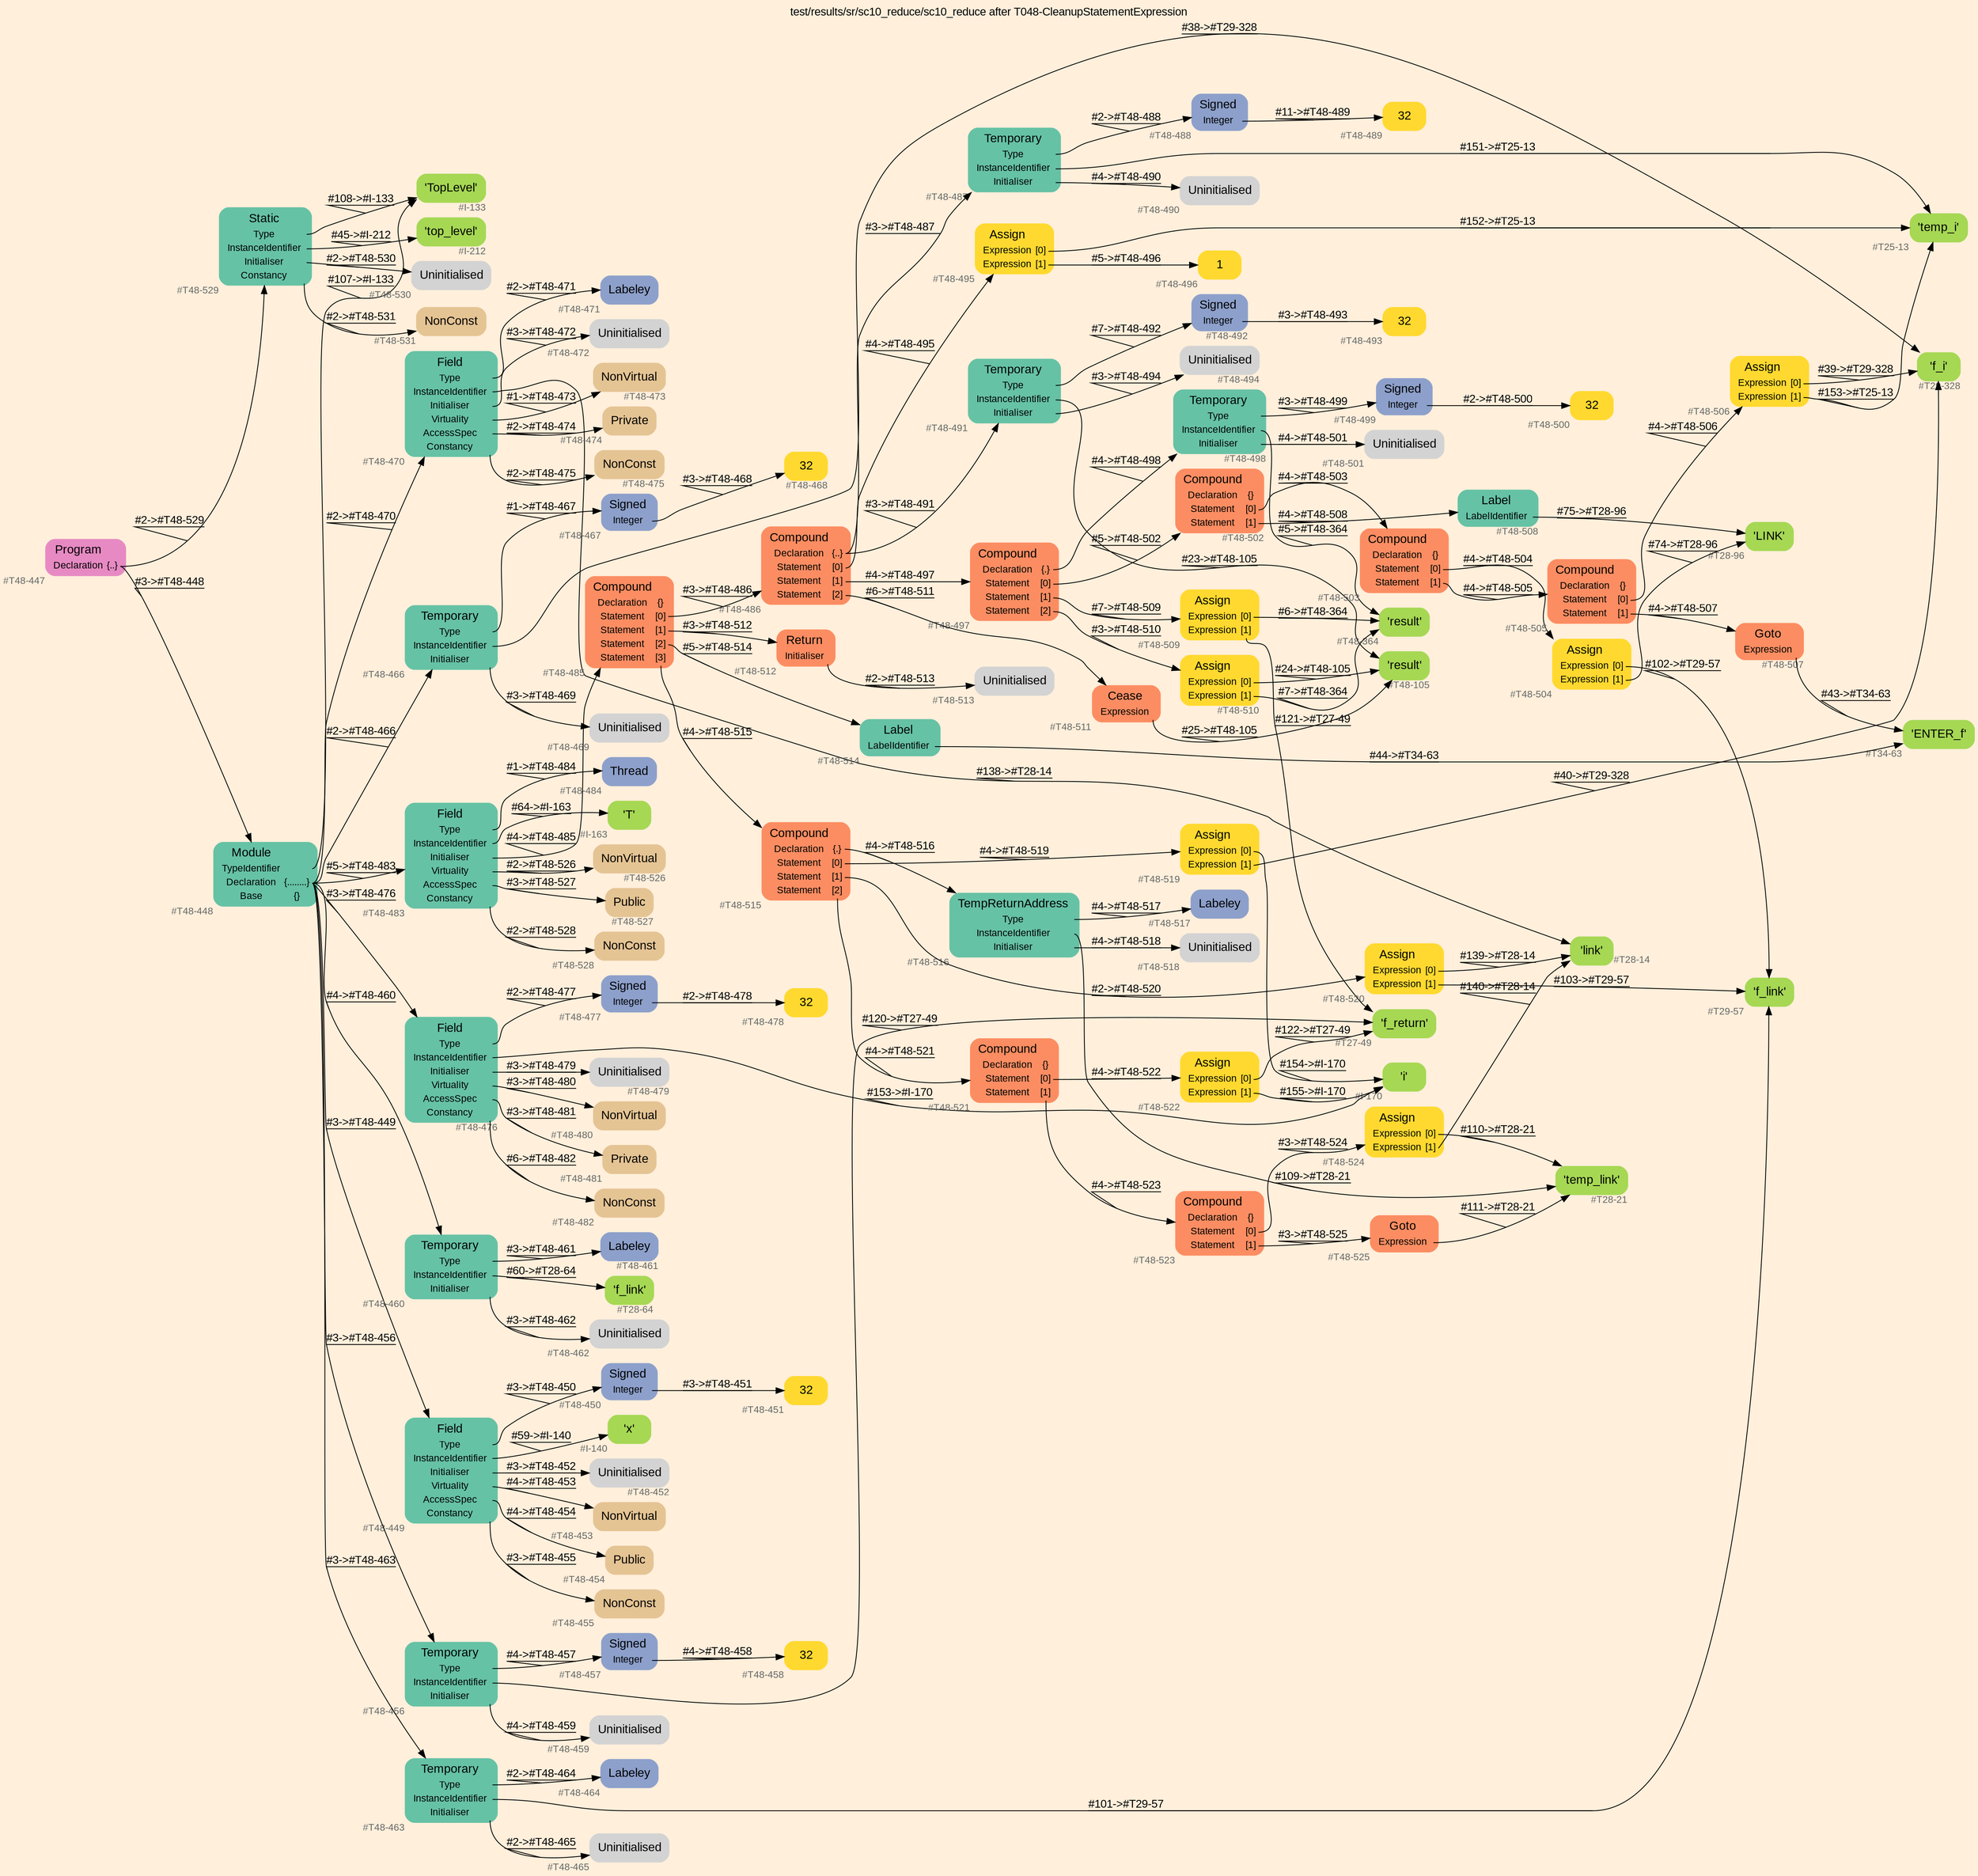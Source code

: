 digraph "test/results/sr/sc10_reduce/sc10_reduce after T048-CleanupStatementExpression" {
label = "test/results/sr/sc10_reduce/sc10_reduce after T048-CleanupStatementExpression"
labelloc = t
graph [
    rankdir = "LR"
    ranksep = 0.3
    bgcolor = antiquewhite1
    color = black
    fontcolor = black
    fontname = "Arial"
];
node [
    fontname = "Arial"
];
edge [
    fontname = "Arial"
];

// -------------------- node figure --------------------
// -------- block #T48-447 ----------
"#T48-447" [
    fillcolor = "/set28/4"
    xlabel = "#T48-447"
    fontsize = "12"
    fontcolor = grey40
    shape = "plaintext"
    label = <<TABLE BORDER="0" CELLBORDER="0" CELLSPACING="0">
     <TR><TD><FONT COLOR="black" POINT-SIZE="15">Program</FONT></TD></TR>
     <TR><TD><FONT COLOR="black" POINT-SIZE="12">Declaration</FONT></TD><TD PORT="port0"><FONT COLOR="black" POINT-SIZE="12">{..}</FONT></TD></TR>
    </TABLE>>
    style = "rounded,filled"
];

// -------- block #T48-448 ----------
"#T48-448" [
    fillcolor = "/set28/1"
    xlabel = "#T48-448"
    fontsize = "12"
    fontcolor = grey40
    shape = "plaintext"
    label = <<TABLE BORDER="0" CELLBORDER="0" CELLSPACING="0">
     <TR><TD><FONT COLOR="black" POINT-SIZE="15">Module</FONT></TD></TR>
     <TR><TD><FONT COLOR="black" POINT-SIZE="12">TypeIdentifier</FONT></TD><TD PORT="port0"></TD></TR>
     <TR><TD><FONT COLOR="black" POINT-SIZE="12">Declaration</FONT></TD><TD PORT="port1"><FONT COLOR="black" POINT-SIZE="12">{........}</FONT></TD></TR>
     <TR><TD><FONT COLOR="black" POINT-SIZE="12">Base</FONT></TD><TD PORT="port2"><FONT COLOR="black" POINT-SIZE="12">{}</FONT></TD></TR>
    </TABLE>>
    style = "rounded,filled"
];

// -------- block #I-133 ----------
"#I-133" [
    fillcolor = "/set28/5"
    xlabel = "#I-133"
    fontsize = "12"
    fontcolor = grey40
    shape = "plaintext"
    label = <<TABLE BORDER="0" CELLBORDER="0" CELLSPACING="0">
     <TR><TD><FONT COLOR="black" POINT-SIZE="15">'TopLevel'</FONT></TD></TR>
    </TABLE>>
    style = "rounded,filled"
];

// -------- block #T48-449 ----------
"#T48-449" [
    fillcolor = "/set28/1"
    xlabel = "#T48-449"
    fontsize = "12"
    fontcolor = grey40
    shape = "plaintext"
    label = <<TABLE BORDER="0" CELLBORDER="0" CELLSPACING="0">
     <TR><TD><FONT COLOR="black" POINT-SIZE="15">Field</FONT></TD></TR>
     <TR><TD><FONT COLOR="black" POINT-SIZE="12">Type</FONT></TD><TD PORT="port0"></TD></TR>
     <TR><TD><FONT COLOR="black" POINT-SIZE="12">InstanceIdentifier</FONT></TD><TD PORT="port1"></TD></TR>
     <TR><TD><FONT COLOR="black" POINT-SIZE="12">Initialiser</FONT></TD><TD PORT="port2"></TD></TR>
     <TR><TD><FONT COLOR="black" POINT-SIZE="12">Virtuality</FONT></TD><TD PORT="port3"></TD></TR>
     <TR><TD><FONT COLOR="black" POINT-SIZE="12">AccessSpec</FONT></TD><TD PORT="port4"></TD></TR>
     <TR><TD><FONT COLOR="black" POINT-SIZE="12">Constancy</FONT></TD><TD PORT="port5"></TD></TR>
    </TABLE>>
    style = "rounded,filled"
];

// -------- block #T48-450 ----------
"#T48-450" [
    fillcolor = "/set28/3"
    xlabel = "#T48-450"
    fontsize = "12"
    fontcolor = grey40
    shape = "plaintext"
    label = <<TABLE BORDER="0" CELLBORDER="0" CELLSPACING="0">
     <TR><TD><FONT COLOR="black" POINT-SIZE="15">Signed</FONT></TD></TR>
     <TR><TD><FONT COLOR="black" POINT-SIZE="12">Integer</FONT></TD><TD PORT="port0"></TD></TR>
    </TABLE>>
    style = "rounded,filled"
];

// -------- block #T48-451 ----------
"#T48-451" [
    fillcolor = "/set28/6"
    xlabel = "#T48-451"
    fontsize = "12"
    fontcolor = grey40
    shape = "plaintext"
    label = <<TABLE BORDER="0" CELLBORDER="0" CELLSPACING="0">
     <TR><TD><FONT COLOR="black" POINT-SIZE="15">32</FONT></TD></TR>
    </TABLE>>
    style = "rounded,filled"
];

// -------- block #I-140 ----------
"#I-140" [
    fillcolor = "/set28/5"
    xlabel = "#I-140"
    fontsize = "12"
    fontcolor = grey40
    shape = "plaintext"
    label = <<TABLE BORDER="0" CELLBORDER="0" CELLSPACING="0">
     <TR><TD><FONT COLOR="black" POINT-SIZE="15">'x'</FONT></TD></TR>
    </TABLE>>
    style = "rounded,filled"
];

// -------- block #T48-452 ----------
"#T48-452" [
    xlabel = "#T48-452"
    fontsize = "12"
    fontcolor = grey40
    shape = "plaintext"
    label = <<TABLE BORDER="0" CELLBORDER="0" CELLSPACING="0">
     <TR><TD><FONT COLOR="black" POINT-SIZE="15">Uninitialised</FONT></TD></TR>
    </TABLE>>
    style = "rounded,filled"
];

// -------- block #T48-453 ----------
"#T48-453" [
    fillcolor = "/set28/7"
    xlabel = "#T48-453"
    fontsize = "12"
    fontcolor = grey40
    shape = "plaintext"
    label = <<TABLE BORDER="0" CELLBORDER="0" CELLSPACING="0">
     <TR><TD><FONT COLOR="black" POINT-SIZE="15">NonVirtual</FONT></TD></TR>
    </TABLE>>
    style = "rounded,filled"
];

// -------- block #T48-454 ----------
"#T48-454" [
    fillcolor = "/set28/7"
    xlabel = "#T48-454"
    fontsize = "12"
    fontcolor = grey40
    shape = "plaintext"
    label = <<TABLE BORDER="0" CELLBORDER="0" CELLSPACING="0">
     <TR><TD><FONT COLOR="black" POINT-SIZE="15">Public</FONT></TD></TR>
    </TABLE>>
    style = "rounded,filled"
];

// -------- block #T48-455 ----------
"#T48-455" [
    fillcolor = "/set28/7"
    xlabel = "#T48-455"
    fontsize = "12"
    fontcolor = grey40
    shape = "plaintext"
    label = <<TABLE BORDER="0" CELLBORDER="0" CELLSPACING="0">
     <TR><TD><FONT COLOR="black" POINT-SIZE="15">NonConst</FONT></TD></TR>
    </TABLE>>
    style = "rounded,filled"
];

// -------- block #T48-456 ----------
"#T48-456" [
    fillcolor = "/set28/1"
    xlabel = "#T48-456"
    fontsize = "12"
    fontcolor = grey40
    shape = "plaintext"
    label = <<TABLE BORDER="0" CELLBORDER="0" CELLSPACING="0">
     <TR><TD><FONT COLOR="black" POINT-SIZE="15">Temporary</FONT></TD></TR>
     <TR><TD><FONT COLOR="black" POINT-SIZE="12">Type</FONT></TD><TD PORT="port0"></TD></TR>
     <TR><TD><FONT COLOR="black" POINT-SIZE="12">InstanceIdentifier</FONT></TD><TD PORT="port1"></TD></TR>
     <TR><TD><FONT COLOR="black" POINT-SIZE="12">Initialiser</FONT></TD><TD PORT="port2"></TD></TR>
    </TABLE>>
    style = "rounded,filled"
];

// -------- block #T48-457 ----------
"#T48-457" [
    fillcolor = "/set28/3"
    xlabel = "#T48-457"
    fontsize = "12"
    fontcolor = grey40
    shape = "plaintext"
    label = <<TABLE BORDER="0" CELLBORDER="0" CELLSPACING="0">
     <TR><TD><FONT COLOR="black" POINT-SIZE="15">Signed</FONT></TD></TR>
     <TR><TD><FONT COLOR="black" POINT-SIZE="12">Integer</FONT></TD><TD PORT="port0"></TD></TR>
    </TABLE>>
    style = "rounded,filled"
];

// -------- block #T48-458 ----------
"#T48-458" [
    fillcolor = "/set28/6"
    xlabel = "#T48-458"
    fontsize = "12"
    fontcolor = grey40
    shape = "plaintext"
    label = <<TABLE BORDER="0" CELLBORDER="0" CELLSPACING="0">
     <TR><TD><FONT COLOR="black" POINT-SIZE="15">32</FONT></TD></TR>
    </TABLE>>
    style = "rounded,filled"
];

// -------- block #T27-49 ----------
"#T27-49" [
    fillcolor = "/set28/5"
    xlabel = "#T27-49"
    fontsize = "12"
    fontcolor = grey40
    shape = "plaintext"
    label = <<TABLE BORDER="0" CELLBORDER="0" CELLSPACING="0">
     <TR><TD><FONT COLOR="black" POINT-SIZE="15">'f_return'</FONT></TD></TR>
    </TABLE>>
    style = "rounded,filled"
];

// -------- block #T48-459 ----------
"#T48-459" [
    xlabel = "#T48-459"
    fontsize = "12"
    fontcolor = grey40
    shape = "plaintext"
    label = <<TABLE BORDER="0" CELLBORDER="0" CELLSPACING="0">
     <TR><TD><FONT COLOR="black" POINT-SIZE="15">Uninitialised</FONT></TD></TR>
    </TABLE>>
    style = "rounded,filled"
];

// -------- block #T48-460 ----------
"#T48-460" [
    fillcolor = "/set28/1"
    xlabel = "#T48-460"
    fontsize = "12"
    fontcolor = grey40
    shape = "plaintext"
    label = <<TABLE BORDER="0" CELLBORDER="0" CELLSPACING="0">
     <TR><TD><FONT COLOR="black" POINT-SIZE="15">Temporary</FONT></TD></TR>
     <TR><TD><FONT COLOR="black" POINT-SIZE="12">Type</FONT></TD><TD PORT="port0"></TD></TR>
     <TR><TD><FONT COLOR="black" POINT-SIZE="12">InstanceIdentifier</FONT></TD><TD PORT="port1"></TD></TR>
     <TR><TD><FONT COLOR="black" POINT-SIZE="12">Initialiser</FONT></TD><TD PORT="port2"></TD></TR>
    </TABLE>>
    style = "rounded,filled"
];

// -------- block #T48-461 ----------
"#T48-461" [
    fillcolor = "/set28/3"
    xlabel = "#T48-461"
    fontsize = "12"
    fontcolor = grey40
    shape = "plaintext"
    label = <<TABLE BORDER="0" CELLBORDER="0" CELLSPACING="0">
     <TR><TD><FONT COLOR="black" POINT-SIZE="15">Labeley</FONT></TD></TR>
    </TABLE>>
    style = "rounded,filled"
];

// -------- block #T28-64 ----------
"#T28-64" [
    fillcolor = "/set28/5"
    xlabel = "#T28-64"
    fontsize = "12"
    fontcolor = grey40
    shape = "plaintext"
    label = <<TABLE BORDER="0" CELLBORDER="0" CELLSPACING="0">
     <TR><TD><FONT COLOR="black" POINT-SIZE="15">'f_link'</FONT></TD></TR>
    </TABLE>>
    style = "rounded,filled"
];

// -------- block #T48-462 ----------
"#T48-462" [
    xlabel = "#T48-462"
    fontsize = "12"
    fontcolor = grey40
    shape = "plaintext"
    label = <<TABLE BORDER="0" CELLBORDER="0" CELLSPACING="0">
     <TR><TD><FONT COLOR="black" POINT-SIZE="15">Uninitialised</FONT></TD></TR>
    </TABLE>>
    style = "rounded,filled"
];

// -------- block #T48-463 ----------
"#T48-463" [
    fillcolor = "/set28/1"
    xlabel = "#T48-463"
    fontsize = "12"
    fontcolor = grey40
    shape = "plaintext"
    label = <<TABLE BORDER="0" CELLBORDER="0" CELLSPACING="0">
     <TR><TD><FONT COLOR="black" POINT-SIZE="15">Temporary</FONT></TD></TR>
     <TR><TD><FONT COLOR="black" POINT-SIZE="12">Type</FONT></TD><TD PORT="port0"></TD></TR>
     <TR><TD><FONT COLOR="black" POINT-SIZE="12">InstanceIdentifier</FONT></TD><TD PORT="port1"></TD></TR>
     <TR><TD><FONT COLOR="black" POINT-SIZE="12">Initialiser</FONT></TD><TD PORT="port2"></TD></TR>
    </TABLE>>
    style = "rounded,filled"
];

// -------- block #T48-464 ----------
"#T48-464" [
    fillcolor = "/set28/3"
    xlabel = "#T48-464"
    fontsize = "12"
    fontcolor = grey40
    shape = "plaintext"
    label = <<TABLE BORDER="0" CELLBORDER="0" CELLSPACING="0">
     <TR><TD><FONT COLOR="black" POINT-SIZE="15">Labeley</FONT></TD></TR>
    </TABLE>>
    style = "rounded,filled"
];

// -------- block #T29-57 ----------
"#T29-57" [
    fillcolor = "/set28/5"
    xlabel = "#T29-57"
    fontsize = "12"
    fontcolor = grey40
    shape = "plaintext"
    label = <<TABLE BORDER="0" CELLBORDER="0" CELLSPACING="0">
     <TR><TD><FONT COLOR="black" POINT-SIZE="15">'f_link'</FONT></TD></TR>
    </TABLE>>
    style = "rounded,filled"
];

// -------- block #T48-465 ----------
"#T48-465" [
    xlabel = "#T48-465"
    fontsize = "12"
    fontcolor = grey40
    shape = "plaintext"
    label = <<TABLE BORDER="0" CELLBORDER="0" CELLSPACING="0">
     <TR><TD><FONT COLOR="black" POINT-SIZE="15">Uninitialised</FONT></TD></TR>
    </TABLE>>
    style = "rounded,filled"
];

// -------- block #T48-466 ----------
"#T48-466" [
    fillcolor = "/set28/1"
    xlabel = "#T48-466"
    fontsize = "12"
    fontcolor = grey40
    shape = "plaintext"
    label = <<TABLE BORDER="0" CELLBORDER="0" CELLSPACING="0">
     <TR><TD><FONT COLOR="black" POINT-SIZE="15">Temporary</FONT></TD></TR>
     <TR><TD><FONT COLOR="black" POINT-SIZE="12">Type</FONT></TD><TD PORT="port0"></TD></TR>
     <TR><TD><FONT COLOR="black" POINT-SIZE="12">InstanceIdentifier</FONT></TD><TD PORT="port1"></TD></TR>
     <TR><TD><FONT COLOR="black" POINT-SIZE="12">Initialiser</FONT></TD><TD PORT="port2"></TD></TR>
    </TABLE>>
    style = "rounded,filled"
];

// -------- block #T48-467 ----------
"#T48-467" [
    fillcolor = "/set28/3"
    xlabel = "#T48-467"
    fontsize = "12"
    fontcolor = grey40
    shape = "plaintext"
    label = <<TABLE BORDER="0" CELLBORDER="0" CELLSPACING="0">
     <TR><TD><FONT COLOR="black" POINT-SIZE="15">Signed</FONT></TD></TR>
     <TR><TD><FONT COLOR="black" POINT-SIZE="12">Integer</FONT></TD><TD PORT="port0"></TD></TR>
    </TABLE>>
    style = "rounded,filled"
];

// -------- block #T48-468 ----------
"#T48-468" [
    fillcolor = "/set28/6"
    xlabel = "#T48-468"
    fontsize = "12"
    fontcolor = grey40
    shape = "plaintext"
    label = <<TABLE BORDER="0" CELLBORDER="0" CELLSPACING="0">
     <TR><TD><FONT COLOR="black" POINT-SIZE="15">32</FONT></TD></TR>
    </TABLE>>
    style = "rounded,filled"
];

// -------- block #T29-328 ----------
"#T29-328" [
    fillcolor = "/set28/5"
    xlabel = "#T29-328"
    fontsize = "12"
    fontcolor = grey40
    shape = "plaintext"
    label = <<TABLE BORDER="0" CELLBORDER="0" CELLSPACING="0">
     <TR><TD><FONT COLOR="black" POINT-SIZE="15">'f_i'</FONT></TD></TR>
    </TABLE>>
    style = "rounded,filled"
];

// -------- block #T48-469 ----------
"#T48-469" [
    xlabel = "#T48-469"
    fontsize = "12"
    fontcolor = grey40
    shape = "plaintext"
    label = <<TABLE BORDER="0" CELLBORDER="0" CELLSPACING="0">
     <TR><TD><FONT COLOR="black" POINT-SIZE="15">Uninitialised</FONT></TD></TR>
    </TABLE>>
    style = "rounded,filled"
];

// -------- block #T48-470 ----------
"#T48-470" [
    fillcolor = "/set28/1"
    xlabel = "#T48-470"
    fontsize = "12"
    fontcolor = grey40
    shape = "plaintext"
    label = <<TABLE BORDER="0" CELLBORDER="0" CELLSPACING="0">
     <TR><TD><FONT COLOR="black" POINT-SIZE="15">Field</FONT></TD></TR>
     <TR><TD><FONT COLOR="black" POINT-SIZE="12">Type</FONT></TD><TD PORT="port0"></TD></TR>
     <TR><TD><FONT COLOR="black" POINT-SIZE="12">InstanceIdentifier</FONT></TD><TD PORT="port1"></TD></TR>
     <TR><TD><FONT COLOR="black" POINT-SIZE="12">Initialiser</FONT></TD><TD PORT="port2"></TD></TR>
     <TR><TD><FONT COLOR="black" POINT-SIZE="12">Virtuality</FONT></TD><TD PORT="port3"></TD></TR>
     <TR><TD><FONT COLOR="black" POINT-SIZE="12">AccessSpec</FONT></TD><TD PORT="port4"></TD></TR>
     <TR><TD><FONT COLOR="black" POINT-SIZE="12">Constancy</FONT></TD><TD PORT="port5"></TD></TR>
    </TABLE>>
    style = "rounded,filled"
];

// -------- block #T48-471 ----------
"#T48-471" [
    fillcolor = "/set28/3"
    xlabel = "#T48-471"
    fontsize = "12"
    fontcolor = grey40
    shape = "plaintext"
    label = <<TABLE BORDER="0" CELLBORDER="0" CELLSPACING="0">
     <TR><TD><FONT COLOR="black" POINT-SIZE="15">Labeley</FONT></TD></TR>
    </TABLE>>
    style = "rounded,filled"
];

// -------- block #T28-14 ----------
"#T28-14" [
    fillcolor = "/set28/5"
    xlabel = "#T28-14"
    fontsize = "12"
    fontcolor = grey40
    shape = "plaintext"
    label = <<TABLE BORDER="0" CELLBORDER="0" CELLSPACING="0">
     <TR><TD><FONT COLOR="black" POINT-SIZE="15">'link'</FONT></TD></TR>
    </TABLE>>
    style = "rounded,filled"
];

// -------- block #T48-472 ----------
"#T48-472" [
    xlabel = "#T48-472"
    fontsize = "12"
    fontcolor = grey40
    shape = "plaintext"
    label = <<TABLE BORDER="0" CELLBORDER="0" CELLSPACING="0">
     <TR><TD><FONT COLOR="black" POINT-SIZE="15">Uninitialised</FONT></TD></TR>
    </TABLE>>
    style = "rounded,filled"
];

// -------- block #T48-473 ----------
"#T48-473" [
    fillcolor = "/set28/7"
    xlabel = "#T48-473"
    fontsize = "12"
    fontcolor = grey40
    shape = "plaintext"
    label = <<TABLE BORDER="0" CELLBORDER="0" CELLSPACING="0">
     <TR><TD><FONT COLOR="black" POINT-SIZE="15">NonVirtual</FONT></TD></TR>
    </TABLE>>
    style = "rounded,filled"
];

// -------- block #T48-474 ----------
"#T48-474" [
    fillcolor = "/set28/7"
    xlabel = "#T48-474"
    fontsize = "12"
    fontcolor = grey40
    shape = "plaintext"
    label = <<TABLE BORDER="0" CELLBORDER="0" CELLSPACING="0">
     <TR><TD><FONT COLOR="black" POINT-SIZE="15">Private</FONT></TD></TR>
    </TABLE>>
    style = "rounded,filled"
];

// -------- block #T48-475 ----------
"#T48-475" [
    fillcolor = "/set28/7"
    xlabel = "#T48-475"
    fontsize = "12"
    fontcolor = grey40
    shape = "plaintext"
    label = <<TABLE BORDER="0" CELLBORDER="0" CELLSPACING="0">
     <TR><TD><FONT COLOR="black" POINT-SIZE="15">NonConst</FONT></TD></TR>
    </TABLE>>
    style = "rounded,filled"
];

// -------- block #T48-476 ----------
"#T48-476" [
    fillcolor = "/set28/1"
    xlabel = "#T48-476"
    fontsize = "12"
    fontcolor = grey40
    shape = "plaintext"
    label = <<TABLE BORDER="0" CELLBORDER="0" CELLSPACING="0">
     <TR><TD><FONT COLOR="black" POINT-SIZE="15">Field</FONT></TD></TR>
     <TR><TD><FONT COLOR="black" POINT-SIZE="12">Type</FONT></TD><TD PORT="port0"></TD></TR>
     <TR><TD><FONT COLOR="black" POINT-SIZE="12">InstanceIdentifier</FONT></TD><TD PORT="port1"></TD></TR>
     <TR><TD><FONT COLOR="black" POINT-SIZE="12">Initialiser</FONT></TD><TD PORT="port2"></TD></TR>
     <TR><TD><FONT COLOR="black" POINT-SIZE="12">Virtuality</FONT></TD><TD PORT="port3"></TD></TR>
     <TR><TD><FONT COLOR="black" POINT-SIZE="12">AccessSpec</FONT></TD><TD PORT="port4"></TD></TR>
     <TR><TD><FONT COLOR="black" POINT-SIZE="12">Constancy</FONT></TD><TD PORT="port5"></TD></TR>
    </TABLE>>
    style = "rounded,filled"
];

// -------- block #T48-477 ----------
"#T48-477" [
    fillcolor = "/set28/3"
    xlabel = "#T48-477"
    fontsize = "12"
    fontcolor = grey40
    shape = "plaintext"
    label = <<TABLE BORDER="0" CELLBORDER="0" CELLSPACING="0">
     <TR><TD><FONT COLOR="black" POINT-SIZE="15">Signed</FONT></TD></TR>
     <TR><TD><FONT COLOR="black" POINT-SIZE="12">Integer</FONT></TD><TD PORT="port0"></TD></TR>
    </TABLE>>
    style = "rounded,filled"
];

// -------- block #T48-478 ----------
"#T48-478" [
    fillcolor = "/set28/6"
    xlabel = "#T48-478"
    fontsize = "12"
    fontcolor = grey40
    shape = "plaintext"
    label = <<TABLE BORDER="0" CELLBORDER="0" CELLSPACING="0">
     <TR><TD><FONT COLOR="black" POINT-SIZE="15">32</FONT></TD></TR>
    </TABLE>>
    style = "rounded,filled"
];

// -------- block #I-170 ----------
"#I-170" [
    fillcolor = "/set28/5"
    xlabel = "#I-170"
    fontsize = "12"
    fontcolor = grey40
    shape = "plaintext"
    label = <<TABLE BORDER="0" CELLBORDER="0" CELLSPACING="0">
     <TR><TD><FONT COLOR="black" POINT-SIZE="15">'i'</FONT></TD></TR>
    </TABLE>>
    style = "rounded,filled"
];

// -------- block #T48-479 ----------
"#T48-479" [
    xlabel = "#T48-479"
    fontsize = "12"
    fontcolor = grey40
    shape = "plaintext"
    label = <<TABLE BORDER="0" CELLBORDER="0" CELLSPACING="0">
     <TR><TD><FONT COLOR="black" POINT-SIZE="15">Uninitialised</FONT></TD></TR>
    </TABLE>>
    style = "rounded,filled"
];

// -------- block #T48-480 ----------
"#T48-480" [
    fillcolor = "/set28/7"
    xlabel = "#T48-480"
    fontsize = "12"
    fontcolor = grey40
    shape = "plaintext"
    label = <<TABLE BORDER="0" CELLBORDER="0" CELLSPACING="0">
     <TR><TD><FONT COLOR="black" POINT-SIZE="15">NonVirtual</FONT></TD></TR>
    </TABLE>>
    style = "rounded,filled"
];

// -------- block #T48-481 ----------
"#T48-481" [
    fillcolor = "/set28/7"
    xlabel = "#T48-481"
    fontsize = "12"
    fontcolor = grey40
    shape = "plaintext"
    label = <<TABLE BORDER="0" CELLBORDER="0" CELLSPACING="0">
     <TR><TD><FONT COLOR="black" POINT-SIZE="15">Private</FONT></TD></TR>
    </TABLE>>
    style = "rounded,filled"
];

// -------- block #T48-482 ----------
"#T48-482" [
    fillcolor = "/set28/7"
    xlabel = "#T48-482"
    fontsize = "12"
    fontcolor = grey40
    shape = "plaintext"
    label = <<TABLE BORDER="0" CELLBORDER="0" CELLSPACING="0">
     <TR><TD><FONT COLOR="black" POINT-SIZE="15">NonConst</FONT></TD></TR>
    </TABLE>>
    style = "rounded,filled"
];

// -------- block #T48-483 ----------
"#T48-483" [
    fillcolor = "/set28/1"
    xlabel = "#T48-483"
    fontsize = "12"
    fontcolor = grey40
    shape = "plaintext"
    label = <<TABLE BORDER="0" CELLBORDER="0" CELLSPACING="0">
     <TR><TD><FONT COLOR="black" POINT-SIZE="15">Field</FONT></TD></TR>
     <TR><TD><FONT COLOR="black" POINT-SIZE="12">Type</FONT></TD><TD PORT="port0"></TD></TR>
     <TR><TD><FONT COLOR="black" POINT-SIZE="12">InstanceIdentifier</FONT></TD><TD PORT="port1"></TD></TR>
     <TR><TD><FONT COLOR="black" POINT-SIZE="12">Initialiser</FONT></TD><TD PORT="port2"></TD></TR>
     <TR><TD><FONT COLOR="black" POINT-SIZE="12">Virtuality</FONT></TD><TD PORT="port3"></TD></TR>
     <TR><TD><FONT COLOR="black" POINT-SIZE="12">AccessSpec</FONT></TD><TD PORT="port4"></TD></TR>
     <TR><TD><FONT COLOR="black" POINT-SIZE="12">Constancy</FONT></TD><TD PORT="port5"></TD></TR>
    </TABLE>>
    style = "rounded,filled"
];

// -------- block #T48-484 ----------
"#T48-484" [
    fillcolor = "/set28/3"
    xlabel = "#T48-484"
    fontsize = "12"
    fontcolor = grey40
    shape = "plaintext"
    label = <<TABLE BORDER="0" CELLBORDER="0" CELLSPACING="0">
     <TR><TD><FONT COLOR="black" POINT-SIZE="15">Thread</FONT></TD></TR>
    </TABLE>>
    style = "rounded,filled"
];

// -------- block #I-163 ----------
"#I-163" [
    fillcolor = "/set28/5"
    xlabel = "#I-163"
    fontsize = "12"
    fontcolor = grey40
    shape = "plaintext"
    label = <<TABLE BORDER="0" CELLBORDER="0" CELLSPACING="0">
     <TR><TD><FONT COLOR="black" POINT-SIZE="15">'T'</FONT></TD></TR>
    </TABLE>>
    style = "rounded,filled"
];

// -------- block #T48-485 ----------
"#T48-485" [
    fillcolor = "/set28/2"
    xlabel = "#T48-485"
    fontsize = "12"
    fontcolor = grey40
    shape = "plaintext"
    label = <<TABLE BORDER="0" CELLBORDER="0" CELLSPACING="0">
     <TR><TD><FONT COLOR="black" POINT-SIZE="15">Compound</FONT></TD></TR>
     <TR><TD><FONT COLOR="black" POINT-SIZE="12">Declaration</FONT></TD><TD PORT="port0"><FONT COLOR="black" POINT-SIZE="12">{}</FONT></TD></TR>
     <TR><TD><FONT COLOR="black" POINT-SIZE="12">Statement</FONT></TD><TD PORT="port1"><FONT COLOR="black" POINT-SIZE="12">[0]</FONT></TD></TR>
     <TR><TD><FONT COLOR="black" POINT-SIZE="12">Statement</FONT></TD><TD PORT="port2"><FONT COLOR="black" POINT-SIZE="12">[1]</FONT></TD></TR>
     <TR><TD><FONT COLOR="black" POINT-SIZE="12">Statement</FONT></TD><TD PORT="port3"><FONT COLOR="black" POINT-SIZE="12">[2]</FONT></TD></TR>
     <TR><TD><FONT COLOR="black" POINT-SIZE="12">Statement</FONT></TD><TD PORT="port4"><FONT COLOR="black" POINT-SIZE="12">[3]</FONT></TD></TR>
    </TABLE>>
    style = "rounded,filled"
];

// -------- block #T48-486 ----------
"#T48-486" [
    fillcolor = "/set28/2"
    xlabel = "#T48-486"
    fontsize = "12"
    fontcolor = grey40
    shape = "plaintext"
    label = <<TABLE BORDER="0" CELLBORDER="0" CELLSPACING="0">
     <TR><TD><FONT COLOR="black" POINT-SIZE="15">Compound</FONT></TD></TR>
     <TR><TD><FONT COLOR="black" POINT-SIZE="12">Declaration</FONT></TD><TD PORT="port0"><FONT COLOR="black" POINT-SIZE="12">{..}</FONT></TD></TR>
     <TR><TD><FONT COLOR="black" POINT-SIZE="12">Statement</FONT></TD><TD PORT="port1"><FONT COLOR="black" POINT-SIZE="12">[0]</FONT></TD></TR>
     <TR><TD><FONT COLOR="black" POINT-SIZE="12">Statement</FONT></TD><TD PORT="port2"><FONT COLOR="black" POINT-SIZE="12">[1]</FONT></TD></TR>
     <TR><TD><FONT COLOR="black" POINT-SIZE="12">Statement</FONT></TD><TD PORT="port3"><FONT COLOR="black" POINT-SIZE="12">[2]</FONT></TD></TR>
    </TABLE>>
    style = "rounded,filled"
];

// -------- block #T48-487 ----------
"#T48-487" [
    fillcolor = "/set28/1"
    xlabel = "#T48-487"
    fontsize = "12"
    fontcolor = grey40
    shape = "plaintext"
    label = <<TABLE BORDER="0" CELLBORDER="0" CELLSPACING="0">
     <TR><TD><FONT COLOR="black" POINT-SIZE="15">Temporary</FONT></TD></TR>
     <TR><TD><FONT COLOR="black" POINT-SIZE="12">Type</FONT></TD><TD PORT="port0"></TD></TR>
     <TR><TD><FONT COLOR="black" POINT-SIZE="12">InstanceIdentifier</FONT></TD><TD PORT="port1"></TD></TR>
     <TR><TD><FONT COLOR="black" POINT-SIZE="12">Initialiser</FONT></TD><TD PORT="port2"></TD></TR>
    </TABLE>>
    style = "rounded,filled"
];

// -------- block #T48-488 ----------
"#T48-488" [
    fillcolor = "/set28/3"
    xlabel = "#T48-488"
    fontsize = "12"
    fontcolor = grey40
    shape = "plaintext"
    label = <<TABLE BORDER="0" CELLBORDER="0" CELLSPACING="0">
     <TR><TD><FONT COLOR="black" POINT-SIZE="15">Signed</FONT></TD></TR>
     <TR><TD><FONT COLOR="black" POINT-SIZE="12">Integer</FONT></TD><TD PORT="port0"></TD></TR>
    </TABLE>>
    style = "rounded,filled"
];

// -------- block #T48-489 ----------
"#T48-489" [
    fillcolor = "/set28/6"
    xlabel = "#T48-489"
    fontsize = "12"
    fontcolor = grey40
    shape = "plaintext"
    label = <<TABLE BORDER="0" CELLBORDER="0" CELLSPACING="0">
     <TR><TD><FONT COLOR="black" POINT-SIZE="15">32</FONT></TD></TR>
    </TABLE>>
    style = "rounded,filled"
];

// -------- block #T25-13 ----------
"#T25-13" [
    fillcolor = "/set28/5"
    xlabel = "#T25-13"
    fontsize = "12"
    fontcolor = grey40
    shape = "plaintext"
    label = <<TABLE BORDER="0" CELLBORDER="0" CELLSPACING="0">
     <TR><TD><FONT COLOR="black" POINT-SIZE="15">'temp_i'</FONT></TD></TR>
    </TABLE>>
    style = "rounded,filled"
];

// -------- block #T48-490 ----------
"#T48-490" [
    xlabel = "#T48-490"
    fontsize = "12"
    fontcolor = grey40
    shape = "plaintext"
    label = <<TABLE BORDER="0" CELLBORDER="0" CELLSPACING="0">
     <TR><TD><FONT COLOR="black" POINT-SIZE="15">Uninitialised</FONT></TD></TR>
    </TABLE>>
    style = "rounded,filled"
];

// -------- block #T48-491 ----------
"#T48-491" [
    fillcolor = "/set28/1"
    xlabel = "#T48-491"
    fontsize = "12"
    fontcolor = grey40
    shape = "plaintext"
    label = <<TABLE BORDER="0" CELLBORDER="0" CELLSPACING="0">
     <TR><TD><FONT COLOR="black" POINT-SIZE="15">Temporary</FONT></TD></TR>
     <TR><TD><FONT COLOR="black" POINT-SIZE="12">Type</FONT></TD><TD PORT="port0"></TD></TR>
     <TR><TD><FONT COLOR="black" POINT-SIZE="12">InstanceIdentifier</FONT></TD><TD PORT="port1"></TD></TR>
     <TR><TD><FONT COLOR="black" POINT-SIZE="12">Initialiser</FONT></TD><TD PORT="port2"></TD></TR>
    </TABLE>>
    style = "rounded,filled"
];

// -------- block #T48-492 ----------
"#T48-492" [
    fillcolor = "/set28/3"
    xlabel = "#T48-492"
    fontsize = "12"
    fontcolor = grey40
    shape = "plaintext"
    label = <<TABLE BORDER="0" CELLBORDER="0" CELLSPACING="0">
     <TR><TD><FONT COLOR="black" POINT-SIZE="15">Signed</FONT></TD></TR>
     <TR><TD><FONT COLOR="black" POINT-SIZE="12">Integer</FONT></TD><TD PORT="port0"></TD></TR>
    </TABLE>>
    style = "rounded,filled"
];

// -------- block #T48-493 ----------
"#T48-493" [
    fillcolor = "/set28/6"
    xlabel = "#T48-493"
    fontsize = "12"
    fontcolor = grey40
    shape = "plaintext"
    label = <<TABLE BORDER="0" CELLBORDER="0" CELLSPACING="0">
     <TR><TD><FONT COLOR="black" POINT-SIZE="15">32</FONT></TD></TR>
    </TABLE>>
    style = "rounded,filled"
];

// -------- block #T48-105 ----------
"#T48-105" [
    fillcolor = "/set28/5"
    xlabel = "#T48-105"
    fontsize = "12"
    fontcolor = grey40
    shape = "plaintext"
    label = <<TABLE BORDER="0" CELLBORDER="0" CELLSPACING="0">
     <TR><TD><FONT COLOR="black" POINT-SIZE="15">'result'</FONT></TD></TR>
    </TABLE>>
    style = "rounded,filled"
];

// -------- block #T48-494 ----------
"#T48-494" [
    xlabel = "#T48-494"
    fontsize = "12"
    fontcolor = grey40
    shape = "plaintext"
    label = <<TABLE BORDER="0" CELLBORDER="0" CELLSPACING="0">
     <TR><TD><FONT COLOR="black" POINT-SIZE="15">Uninitialised</FONT></TD></TR>
    </TABLE>>
    style = "rounded,filled"
];

// -------- block #T48-495 ----------
"#T48-495" [
    fillcolor = "/set28/6"
    xlabel = "#T48-495"
    fontsize = "12"
    fontcolor = grey40
    shape = "plaintext"
    label = <<TABLE BORDER="0" CELLBORDER="0" CELLSPACING="0">
     <TR><TD><FONT COLOR="black" POINT-SIZE="15">Assign</FONT></TD></TR>
     <TR><TD><FONT COLOR="black" POINT-SIZE="12">Expression</FONT></TD><TD PORT="port0"><FONT COLOR="black" POINT-SIZE="12">[0]</FONT></TD></TR>
     <TR><TD><FONT COLOR="black" POINT-SIZE="12">Expression</FONT></TD><TD PORT="port1"><FONT COLOR="black" POINT-SIZE="12">[1]</FONT></TD></TR>
    </TABLE>>
    style = "rounded,filled"
];

// -------- block #T48-496 ----------
"#T48-496" [
    fillcolor = "/set28/6"
    xlabel = "#T48-496"
    fontsize = "12"
    fontcolor = grey40
    shape = "plaintext"
    label = <<TABLE BORDER="0" CELLBORDER="0" CELLSPACING="0">
     <TR><TD><FONT COLOR="black" POINT-SIZE="15">1</FONT></TD></TR>
    </TABLE>>
    style = "rounded,filled"
];

// -------- block #T48-497 ----------
"#T48-497" [
    fillcolor = "/set28/2"
    xlabel = "#T48-497"
    fontsize = "12"
    fontcolor = grey40
    shape = "plaintext"
    label = <<TABLE BORDER="0" CELLBORDER="0" CELLSPACING="0">
     <TR><TD><FONT COLOR="black" POINT-SIZE="15">Compound</FONT></TD></TR>
     <TR><TD><FONT COLOR="black" POINT-SIZE="12">Declaration</FONT></TD><TD PORT="port0"><FONT COLOR="black" POINT-SIZE="12">{.}</FONT></TD></TR>
     <TR><TD><FONT COLOR="black" POINT-SIZE="12">Statement</FONT></TD><TD PORT="port1"><FONT COLOR="black" POINT-SIZE="12">[0]</FONT></TD></TR>
     <TR><TD><FONT COLOR="black" POINT-SIZE="12">Statement</FONT></TD><TD PORT="port2"><FONT COLOR="black" POINT-SIZE="12">[1]</FONT></TD></TR>
     <TR><TD><FONT COLOR="black" POINT-SIZE="12">Statement</FONT></TD><TD PORT="port3"><FONT COLOR="black" POINT-SIZE="12">[2]</FONT></TD></TR>
    </TABLE>>
    style = "rounded,filled"
];

// -------- block #T48-498 ----------
"#T48-498" [
    fillcolor = "/set28/1"
    xlabel = "#T48-498"
    fontsize = "12"
    fontcolor = grey40
    shape = "plaintext"
    label = <<TABLE BORDER="0" CELLBORDER="0" CELLSPACING="0">
     <TR><TD><FONT COLOR="black" POINT-SIZE="15">Temporary</FONT></TD></TR>
     <TR><TD><FONT COLOR="black" POINT-SIZE="12">Type</FONT></TD><TD PORT="port0"></TD></TR>
     <TR><TD><FONT COLOR="black" POINT-SIZE="12">InstanceIdentifier</FONT></TD><TD PORT="port1"></TD></TR>
     <TR><TD><FONT COLOR="black" POINT-SIZE="12">Initialiser</FONT></TD><TD PORT="port2"></TD></TR>
    </TABLE>>
    style = "rounded,filled"
];

// -------- block #T48-499 ----------
"#T48-499" [
    fillcolor = "/set28/3"
    xlabel = "#T48-499"
    fontsize = "12"
    fontcolor = grey40
    shape = "plaintext"
    label = <<TABLE BORDER="0" CELLBORDER="0" CELLSPACING="0">
     <TR><TD><FONT COLOR="black" POINT-SIZE="15">Signed</FONT></TD></TR>
     <TR><TD><FONT COLOR="black" POINT-SIZE="12">Integer</FONT></TD><TD PORT="port0"></TD></TR>
    </TABLE>>
    style = "rounded,filled"
];

// -------- block #T48-500 ----------
"#T48-500" [
    fillcolor = "/set28/6"
    xlabel = "#T48-500"
    fontsize = "12"
    fontcolor = grey40
    shape = "plaintext"
    label = <<TABLE BORDER="0" CELLBORDER="0" CELLSPACING="0">
     <TR><TD><FONT COLOR="black" POINT-SIZE="15">32</FONT></TD></TR>
    </TABLE>>
    style = "rounded,filled"
];

// -------- block #T48-364 ----------
"#T48-364" [
    fillcolor = "/set28/5"
    xlabel = "#T48-364"
    fontsize = "12"
    fontcolor = grey40
    shape = "plaintext"
    label = <<TABLE BORDER="0" CELLBORDER="0" CELLSPACING="0">
     <TR><TD><FONT COLOR="black" POINT-SIZE="15">'result'</FONT></TD></TR>
    </TABLE>>
    style = "rounded,filled"
];

// -------- block #T48-501 ----------
"#T48-501" [
    xlabel = "#T48-501"
    fontsize = "12"
    fontcolor = grey40
    shape = "plaintext"
    label = <<TABLE BORDER="0" CELLBORDER="0" CELLSPACING="0">
     <TR><TD><FONT COLOR="black" POINT-SIZE="15">Uninitialised</FONT></TD></TR>
    </TABLE>>
    style = "rounded,filled"
];

// -------- block #T48-502 ----------
"#T48-502" [
    fillcolor = "/set28/2"
    xlabel = "#T48-502"
    fontsize = "12"
    fontcolor = grey40
    shape = "plaintext"
    label = <<TABLE BORDER="0" CELLBORDER="0" CELLSPACING="0">
     <TR><TD><FONT COLOR="black" POINT-SIZE="15">Compound</FONT></TD></TR>
     <TR><TD><FONT COLOR="black" POINT-SIZE="12">Declaration</FONT></TD><TD PORT="port0"><FONT COLOR="black" POINT-SIZE="12">{}</FONT></TD></TR>
     <TR><TD><FONT COLOR="black" POINT-SIZE="12">Statement</FONT></TD><TD PORT="port1"><FONT COLOR="black" POINT-SIZE="12">[0]</FONT></TD></TR>
     <TR><TD><FONT COLOR="black" POINT-SIZE="12">Statement</FONT></TD><TD PORT="port2"><FONT COLOR="black" POINT-SIZE="12">[1]</FONT></TD></TR>
    </TABLE>>
    style = "rounded,filled"
];

// -------- block #T48-503 ----------
"#T48-503" [
    fillcolor = "/set28/2"
    xlabel = "#T48-503"
    fontsize = "12"
    fontcolor = grey40
    shape = "plaintext"
    label = <<TABLE BORDER="0" CELLBORDER="0" CELLSPACING="0">
     <TR><TD><FONT COLOR="black" POINT-SIZE="15">Compound</FONT></TD></TR>
     <TR><TD><FONT COLOR="black" POINT-SIZE="12">Declaration</FONT></TD><TD PORT="port0"><FONT COLOR="black" POINT-SIZE="12">{}</FONT></TD></TR>
     <TR><TD><FONT COLOR="black" POINT-SIZE="12">Statement</FONT></TD><TD PORT="port1"><FONT COLOR="black" POINT-SIZE="12">[0]</FONT></TD></TR>
     <TR><TD><FONT COLOR="black" POINT-SIZE="12">Statement</FONT></TD><TD PORT="port2"><FONT COLOR="black" POINT-SIZE="12">[1]</FONT></TD></TR>
    </TABLE>>
    style = "rounded,filled"
];

// -------- block #T48-504 ----------
"#T48-504" [
    fillcolor = "/set28/6"
    xlabel = "#T48-504"
    fontsize = "12"
    fontcolor = grey40
    shape = "plaintext"
    label = <<TABLE BORDER="0" CELLBORDER="0" CELLSPACING="0">
     <TR><TD><FONT COLOR="black" POINT-SIZE="15">Assign</FONT></TD></TR>
     <TR><TD><FONT COLOR="black" POINT-SIZE="12">Expression</FONT></TD><TD PORT="port0"><FONT COLOR="black" POINT-SIZE="12">[0]</FONT></TD></TR>
     <TR><TD><FONT COLOR="black" POINT-SIZE="12">Expression</FONT></TD><TD PORT="port1"><FONT COLOR="black" POINT-SIZE="12">[1]</FONT></TD></TR>
    </TABLE>>
    style = "rounded,filled"
];

// -------- block #T28-96 ----------
"#T28-96" [
    fillcolor = "/set28/5"
    xlabel = "#T28-96"
    fontsize = "12"
    fontcolor = grey40
    shape = "plaintext"
    label = <<TABLE BORDER="0" CELLBORDER="0" CELLSPACING="0">
     <TR><TD><FONT COLOR="black" POINT-SIZE="15">'LINK'</FONT></TD></TR>
    </TABLE>>
    style = "rounded,filled"
];

// -------- block #T48-505 ----------
"#T48-505" [
    fillcolor = "/set28/2"
    xlabel = "#T48-505"
    fontsize = "12"
    fontcolor = grey40
    shape = "plaintext"
    label = <<TABLE BORDER="0" CELLBORDER="0" CELLSPACING="0">
     <TR><TD><FONT COLOR="black" POINT-SIZE="15">Compound</FONT></TD></TR>
     <TR><TD><FONT COLOR="black" POINT-SIZE="12">Declaration</FONT></TD><TD PORT="port0"><FONT COLOR="black" POINT-SIZE="12">{}</FONT></TD></TR>
     <TR><TD><FONT COLOR="black" POINT-SIZE="12">Statement</FONT></TD><TD PORT="port1"><FONT COLOR="black" POINT-SIZE="12">[0]</FONT></TD></TR>
     <TR><TD><FONT COLOR="black" POINT-SIZE="12">Statement</FONT></TD><TD PORT="port2"><FONT COLOR="black" POINT-SIZE="12">[1]</FONT></TD></TR>
    </TABLE>>
    style = "rounded,filled"
];

// -------- block #T48-506 ----------
"#T48-506" [
    fillcolor = "/set28/6"
    xlabel = "#T48-506"
    fontsize = "12"
    fontcolor = grey40
    shape = "plaintext"
    label = <<TABLE BORDER="0" CELLBORDER="0" CELLSPACING="0">
     <TR><TD><FONT COLOR="black" POINT-SIZE="15">Assign</FONT></TD></TR>
     <TR><TD><FONT COLOR="black" POINT-SIZE="12">Expression</FONT></TD><TD PORT="port0"><FONT COLOR="black" POINT-SIZE="12">[0]</FONT></TD></TR>
     <TR><TD><FONT COLOR="black" POINT-SIZE="12">Expression</FONT></TD><TD PORT="port1"><FONT COLOR="black" POINT-SIZE="12">[1]</FONT></TD></TR>
    </TABLE>>
    style = "rounded,filled"
];

// -------- block #T48-507 ----------
"#T48-507" [
    fillcolor = "/set28/2"
    xlabel = "#T48-507"
    fontsize = "12"
    fontcolor = grey40
    shape = "plaintext"
    label = <<TABLE BORDER="0" CELLBORDER="0" CELLSPACING="0">
     <TR><TD><FONT COLOR="black" POINT-SIZE="15">Goto</FONT></TD></TR>
     <TR><TD><FONT COLOR="black" POINT-SIZE="12">Expression</FONT></TD><TD PORT="port0"></TD></TR>
    </TABLE>>
    style = "rounded,filled"
];

// -------- block #T34-63 ----------
"#T34-63" [
    fillcolor = "/set28/5"
    xlabel = "#T34-63"
    fontsize = "12"
    fontcolor = grey40
    shape = "plaintext"
    label = <<TABLE BORDER="0" CELLBORDER="0" CELLSPACING="0">
     <TR><TD><FONT COLOR="black" POINT-SIZE="15">'ENTER_f'</FONT></TD></TR>
    </TABLE>>
    style = "rounded,filled"
];

// -------- block #T48-508 ----------
"#T48-508" [
    fillcolor = "/set28/1"
    xlabel = "#T48-508"
    fontsize = "12"
    fontcolor = grey40
    shape = "plaintext"
    label = <<TABLE BORDER="0" CELLBORDER="0" CELLSPACING="0">
     <TR><TD><FONT COLOR="black" POINT-SIZE="15">Label</FONT></TD></TR>
     <TR><TD><FONT COLOR="black" POINT-SIZE="12">LabelIdentifier</FONT></TD><TD PORT="port0"></TD></TR>
    </TABLE>>
    style = "rounded,filled"
];

// -------- block #T48-509 ----------
"#T48-509" [
    fillcolor = "/set28/6"
    xlabel = "#T48-509"
    fontsize = "12"
    fontcolor = grey40
    shape = "plaintext"
    label = <<TABLE BORDER="0" CELLBORDER="0" CELLSPACING="0">
     <TR><TD><FONT COLOR="black" POINT-SIZE="15">Assign</FONT></TD></TR>
     <TR><TD><FONT COLOR="black" POINT-SIZE="12">Expression</FONT></TD><TD PORT="port0"><FONT COLOR="black" POINT-SIZE="12">[0]</FONT></TD></TR>
     <TR><TD><FONT COLOR="black" POINT-SIZE="12">Expression</FONT></TD><TD PORT="port1"><FONT COLOR="black" POINT-SIZE="12">[1]</FONT></TD></TR>
    </TABLE>>
    style = "rounded,filled"
];

// -------- block #T48-510 ----------
"#T48-510" [
    fillcolor = "/set28/6"
    xlabel = "#T48-510"
    fontsize = "12"
    fontcolor = grey40
    shape = "plaintext"
    label = <<TABLE BORDER="0" CELLBORDER="0" CELLSPACING="0">
     <TR><TD><FONT COLOR="black" POINT-SIZE="15">Assign</FONT></TD></TR>
     <TR><TD><FONT COLOR="black" POINT-SIZE="12">Expression</FONT></TD><TD PORT="port0"><FONT COLOR="black" POINT-SIZE="12">[0]</FONT></TD></TR>
     <TR><TD><FONT COLOR="black" POINT-SIZE="12">Expression</FONT></TD><TD PORT="port1"><FONT COLOR="black" POINT-SIZE="12">[1]</FONT></TD></TR>
    </TABLE>>
    style = "rounded,filled"
];

// -------- block #T48-511 ----------
"#T48-511" [
    fillcolor = "/set28/2"
    xlabel = "#T48-511"
    fontsize = "12"
    fontcolor = grey40
    shape = "plaintext"
    label = <<TABLE BORDER="0" CELLBORDER="0" CELLSPACING="0">
     <TR><TD><FONT COLOR="black" POINT-SIZE="15">Cease</FONT></TD></TR>
     <TR><TD><FONT COLOR="black" POINT-SIZE="12">Expression</FONT></TD><TD PORT="port0"></TD></TR>
    </TABLE>>
    style = "rounded,filled"
];

// -------- block #T48-512 ----------
"#T48-512" [
    fillcolor = "/set28/2"
    xlabel = "#T48-512"
    fontsize = "12"
    fontcolor = grey40
    shape = "plaintext"
    label = <<TABLE BORDER="0" CELLBORDER="0" CELLSPACING="0">
     <TR><TD><FONT COLOR="black" POINT-SIZE="15">Return</FONT></TD></TR>
     <TR><TD><FONT COLOR="black" POINT-SIZE="12">Initialiser</FONT></TD><TD PORT="port0"></TD></TR>
    </TABLE>>
    style = "rounded,filled"
];

// -------- block #T48-513 ----------
"#T48-513" [
    xlabel = "#T48-513"
    fontsize = "12"
    fontcolor = grey40
    shape = "plaintext"
    label = <<TABLE BORDER="0" CELLBORDER="0" CELLSPACING="0">
     <TR><TD><FONT COLOR="black" POINT-SIZE="15">Uninitialised</FONT></TD></TR>
    </TABLE>>
    style = "rounded,filled"
];

// -------- block #T48-514 ----------
"#T48-514" [
    fillcolor = "/set28/1"
    xlabel = "#T48-514"
    fontsize = "12"
    fontcolor = grey40
    shape = "plaintext"
    label = <<TABLE BORDER="0" CELLBORDER="0" CELLSPACING="0">
     <TR><TD><FONT COLOR="black" POINT-SIZE="15">Label</FONT></TD></TR>
     <TR><TD><FONT COLOR="black" POINT-SIZE="12">LabelIdentifier</FONT></TD><TD PORT="port0"></TD></TR>
    </TABLE>>
    style = "rounded,filled"
];

// -------- block #T48-515 ----------
"#T48-515" [
    fillcolor = "/set28/2"
    xlabel = "#T48-515"
    fontsize = "12"
    fontcolor = grey40
    shape = "plaintext"
    label = <<TABLE BORDER="0" CELLBORDER="0" CELLSPACING="0">
     <TR><TD><FONT COLOR="black" POINT-SIZE="15">Compound</FONT></TD></TR>
     <TR><TD><FONT COLOR="black" POINT-SIZE="12">Declaration</FONT></TD><TD PORT="port0"><FONT COLOR="black" POINT-SIZE="12">{.}</FONT></TD></TR>
     <TR><TD><FONT COLOR="black" POINT-SIZE="12">Statement</FONT></TD><TD PORT="port1"><FONT COLOR="black" POINT-SIZE="12">[0]</FONT></TD></TR>
     <TR><TD><FONT COLOR="black" POINT-SIZE="12">Statement</FONT></TD><TD PORT="port2"><FONT COLOR="black" POINT-SIZE="12">[1]</FONT></TD></TR>
     <TR><TD><FONT COLOR="black" POINT-SIZE="12">Statement</FONT></TD><TD PORT="port3"><FONT COLOR="black" POINT-SIZE="12">[2]</FONT></TD></TR>
    </TABLE>>
    style = "rounded,filled"
];

// -------- block #T48-516 ----------
"#T48-516" [
    fillcolor = "/set28/1"
    xlabel = "#T48-516"
    fontsize = "12"
    fontcolor = grey40
    shape = "plaintext"
    label = <<TABLE BORDER="0" CELLBORDER="0" CELLSPACING="0">
     <TR><TD><FONT COLOR="black" POINT-SIZE="15">TempReturnAddress</FONT></TD></TR>
     <TR><TD><FONT COLOR="black" POINT-SIZE="12">Type</FONT></TD><TD PORT="port0"></TD></TR>
     <TR><TD><FONT COLOR="black" POINT-SIZE="12">InstanceIdentifier</FONT></TD><TD PORT="port1"></TD></TR>
     <TR><TD><FONT COLOR="black" POINT-SIZE="12">Initialiser</FONT></TD><TD PORT="port2"></TD></TR>
    </TABLE>>
    style = "rounded,filled"
];

// -------- block #T48-517 ----------
"#T48-517" [
    fillcolor = "/set28/3"
    xlabel = "#T48-517"
    fontsize = "12"
    fontcolor = grey40
    shape = "plaintext"
    label = <<TABLE BORDER="0" CELLBORDER="0" CELLSPACING="0">
     <TR><TD><FONT COLOR="black" POINT-SIZE="15">Labeley</FONT></TD></TR>
    </TABLE>>
    style = "rounded,filled"
];

// -------- block #T28-21 ----------
"#T28-21" [
    fillcolor = "/set28/5"
    xlabel = "#T28-21"
    fontsize = "12"
    fontcolor = grey40
    shape = "plaintext"
    label = <<TABLE BORDER="0" CELLBORDER="0" CELLSPACING="0">
     <TR><TD><FONT COLOR="black" POINT-SIZE="15">'temp_link'</FONT></TD></TR>
    </TABLE>>
    style = "rounded,filled"
];

// -------- block #T48-518 ----------
"#T48-518" [
    xlabel = "#T48-518"
    fontsize = "12"
    fontcolor = grey40
    shape = "plaintext"
    label = <<TABLE BORDER="0" CELLBORDER="0" CELLSPACING="0">
     <TR><TD><FONT COLOR="black" POINT-SIZE="15">Uninitialised</FONT></TD></TR>
    </TABLE>>
    style = "rounded,filled"
];

// -------- block #T48-519 ----------
"#T48-519" [
    fillcolor = "/set28/6"
    xlabel = "#T48-519"
    fontsize = "12"
    fontcolor = grey40
    shape = "plaintext"
    label = <<TABLE BORDER="0" CELLBORDER="0" CELLSPACING="0">
     <TR><TD><FONT COLOR="black" POINT-SIZE="15">Assign</FONT></TD></TR>
     <TR><TD><FONT COLOR="black" POINT-SIZE="12">Expression</FONT></TD><TD PORT="port0"><FONT COLOR="black" POINT-SIZE="12">[0]</FONT></TD></TR>
     <TR><TD><FONT COLOR="black" POINT-SIZE="12">Expression</FONT></TD><TD PORT="port1"><FONT COLOR="black" POINT-SIZE="12">[1]</FONT></TD></TR>
    </TABLE>>
    style = "rounded,filled"
];

// -------- block #T48-520 ----------
"#T48-520" [
    fillcolor = "/set28/6"
    xlabel = "#T48-520"
    fontsize = "12"
    fontcolor = grey40
    shape = "plaintext"
    label = <<TABLE BORDER="0" CELLBORDER="0" CELLSPACING="0">
     <TR><TD><FONT COLOR="black" POINT-SIZE="15">Assign</FONT></TD></TR>
     <TR><TD><FONT COLOR="black" POINT-SIZE="12">Expression</FONT></TD><TD PORT="port0"><FONT COLOR="black" POINT-SIZE="12">[0]</FONT></TD></TR>
     <TR><TD><FONT COLOR="black" POINT-SIZE="12">Expression</FONT></TD><TD PORT="port1"><FONT COLOR="black" POINT-SIZE="12">[1]</FONT></TD></TR>
    </TABLE>>
    style = "rounded,filled"
];

// -------- block #T48-521 ----------
"#T48-521" [
    fillcolor = "/set28/2"
    xlabel = "#T48-521"
    fontsize = "12"
    fontcolor = grey40
    shape = "plaintext"
    label = <<TABLE BORDER="0" CELLBORDER="0" CELLSPACING="0">
     <TR><TD><FONT COLOR="black" POINT-SIZE="15">Compound</FONT></TD></TR>
     <TR><TD><FONT COLOR="black" POINT-SIZE="12">Declaration</FONT></TD><TD PORT="port0"><FONT COLOR="black" POINT-SIZE="12">{}</FONT></TD></TR>
     <TR><TD><FONT COLOR="black" POINT-SIZE="12">Statement</FONT></TD><TD PORT="port1"><FONT COLOR="black" POINT-SIZE="12">[0]</FONT></TD></TR>
     <TR><TD><FONT COLOR="black" POINT-SIZE="12">Statement</FONT></TD><TD PORT="port2"><FONT COLOR="black" POINT-SIZE="12">[1]</FONT></TD></TR>
    </TABLE>>
    style = "rounded,filled"
];

// -------- block #T48-522 ----------
"#T48-522" [
    fillcolor = "/set28/6"
    xlabel = "#T48-522"
    fontsize = "12"
    fontcolor = grey40
    shape = "plaintext"
    label = <<TABLE BORDER="0" CELLBORDER="0" CELLSPACING="0">
     <TR><TD><FONT COLOR="black" POINT-SIZE="15">Assign</FONT></TD></TR>
     <TR><TD><FONT COLOR="black" POINT-SIZE="12">Expression</FONT></TD><TD PORT="port0"><FONT COLOR="black" POINT-SIZE="12">[0]</FONT></TD></TR>
     <TR><TD><FONT COLOR="black" POINT-SIZE="12">Expression</FONT></TD><TD PORT="port1"><FONT COLOR="black" POINT-SIZE="12">[1]</FONT></TD></TR>
    </TABLE>>
    style = "rounded,filled"
];

// -------- block #T48-523 ----------
"#T48-523" [
    fillcolor = "/set28/2"
    xlabel = "#T48-523"
    fontsize = "12"
    fontcolor = grey40
    shape = "plaintext"
    label = <<TABLE BORDER="0" CELLBORDER="0" CELLSPACING="0">
     <TR><TD><FONT COLOR="black" POINT-SIZE="15">Compound</FONT></TD></TR>
     <TR><TD><FONT COLOR="black" POINT-SIZE="12">Declaration</FONT></TD><TD PORT="port0"><FONT COLOR="black" POINT-SIZE="12">{}</FONT></TD></TR>
     <TR><TD><FONT COLOR="black" POINT-SIZE="12">Statement</FONT></TD><TD PORT="port1"><FONT COLOR="black" POINT-SIZE="12">[0]</FONT></TD></TR>
     <TR><TD><FONT COLOR="black" POINT-SIZE="12">Statement</FONT></TD><TD PORT="port2"><FONT COLOR="black" POINT-SIZE="12">[1]</FONT></TD></TR>
    </TABLE>>
    style = "rounded,filled"
];

// -------- block #T48-524 ----------
"#T48-524" [
    fillcolor = "/set28/6"
    xlabel = "#T48-524"
    fontsize = "12"
    fontcolor = grey40
    shape = "plaintext"
    label = <<TABLE BORDER="0" CELLBORDER="0" CELLSPACING="0">
     <TR><TD><FONT COLOR="black" POINT-SIZE="15">Assign</FONT></TD></TR>
     <TR><TD><FONT COLOR="black" POINT-SIZE="12">Expression</FONT></TD><TD PORT="port0"><FONT COLOR="black" POINT-SIZE="12">[0]</FONT></TD></TR>
     <TR><TD><FONT COLOR="black" POINT-SIZE="12">Expression</FONT></TD><TD PORT="port1"><FONT COLOR="black" POINT-SIZE="12">[1]</FONT></TD></TR>
    </TABLE>>
    style = "rounded,filled"
];

// -------- block #T48-525 ----------
"#T48-525" [
    fillcolor = "/set28/2"
    xlabel = "#T48-525"
    fontsize = "12"
    fontcolor = grey40
    shape = "plaintext"
    label = <<TABLE BORDER="0" CELLBORDER="0" CELLSPACING="0">
     <TR><TD><FONT COLOR="black" POINT-SIZE="15">Goto</FONT></TD></TR>
     <TR><TD><FONT COLOR="black" POINT-SIZE="12">Expression</FONT></TD><TD PORT="port0"></TD></TR>
    </TABLE>>
    style = "rounded,filled"
];

// -------- block #T48-526 ----------
"#T48-526" [
    fillcolor = "/set28/7"
    xlabel = "#T48-526"
    fontsize = "12"
    fontcolor = grey40
    shape = "plaintext"
    label = <<TABLE BORDER="0" CELLBORDER="0" CELLSPACING="0">
     <TR><TD><FONT COLOR="black" POINT-SIZE="15">NonVirtual</FONT></TD></TR>
    </TABLE>>
    style = "rounded,filled"
];

// -------- block #T48-527 ----------
"#T48-527" [
    fillcolor = "/set28/7"
    xlabel = "#T48-527"
    fontsize = "12"
    fontcolor = grey40
    shape = "plaintext"
    label = <<TABLE BORDER="0" CELLBORDER="0" CELLSPACING="0">
     <TR><TD><FONT COLOR="black" POINT-SIZE="15">Public</FONT></TD></TR>
    </TABLE>>
    style = "rounded,filled"
];

// -------- block #T48-528 ----------
"#T48-528" [
    fillcolor = "/set28/7"
    xlabel = "#T48-528"
    fontsize = "12"
    fontcolor = grey40
    shape = "plaintext"
    label = <<TABLE BORDER="0" CELLBORDER="0" CELLSPACING="0">
     <TR><TD><FONT COLOR="black" POINT-SIZE="15">NonConst</FONT></TD></TR>
    </TABLE>>
    style = "rounded,filled"
];

// -------- block #T48-529 ----------
"#T48-529" [
    fillcolor = "/set28/1"
    xlabel = "#T48-529"
    fontsize = "12"
    fontcolor = grey40
    shape = "plaintext"
    label = <<TABLE BORDER="0" CELLBORDER="0" CELLSPACING="0">
     <TR><TD><FONT COLOR="black" POINT-SIZE="15">Static</FONT></TD></TR>
     <TR><TD><FONT COLOR="black" POINT-SIZE="12">Type</FONT></TD><TD PORT="port0"></TD></TR>
     <TR><TD><FONT COLOR="black" POINT-SIZE="12">InstanceIdentifier</FONT></TD><TD PORT="port1"></TD></TR>
     <TR><TD><FONT COLOR="black" POINT-SIZE="12">Initialiser</FONT></TD><TD PORT="port2"></TD></TR>
     <TR><TD><FONT COLOR="black" POINT-SIZE="12">Constancy</FONT></TD><TD PORT="port3"></TD></TR>
    </TABLE>>
    style = "rounded,filled"
];

// -------- block #I-212 ----------
"#I-212" [
    fillcolor = "/set28/5"
    xlabel = "#I-212"
    fontsize = "12"
    fontcolor = grey40
    shape = "plaintext"
    label = <<TABLE BORDER="0" CELLBORDER="0" CELLSPACING="0">
     <TR><TD><FONT COLOR="black" POINT-SIZE="15">'top_level'</FONT></TD></TR>
    </TABLE>>
    style = "rounded,filled"
];

// -------- block #T48-530 ----------
"#T48-530" [
    xlabel = "#T48-530"
    fontsize = "12"
    fontcolor = grey40
    shape = "plaintext"
    label = <<TABLE BORDER="0" CELLBORDER="0" CELLSPACING="0">
     <TR><TD><FONT COLOR="black" POINT-SIZE="15">Uninitialised</FONT></TD></TR>
    </TABLE>>
    style = "rounded,filled"
];

// -------- block #T48-531 ----------
"#T48-531" [
    fillcolor = "/set28/7"
    xlabel = "#T48-531"
    fontsize = "12"
    fontcolor = grey40
    shape = "plaintext"
    label = <<TABLE BORDER="0" CELLBORDER="0" CELLSPACING="0">
     <TR><TD><FONT COLOR="black" POINT-SIZE="15">NonConst</FONT></TD></TR>
    </TABLE>>
    style = "rounded,filled"
];

"#T48-447":port0 -> "#T48-448" [
    label = "#3-&gt;#T48-448"
    decorate = true
    color = black
    fontcolor = black
];

"#T48-447":port0 -> "#T48-529" [
    label = "#2-&gt;#T48-529"
    decorate = true
    color = black
    fontcolor = black
];

"#T48-448":port0 -> "#I-133" [
    label = "#107-&gt;#I-133"
    decorate = true
    color = black
    fontcolor = black
];

"#T48-448":port1 -> "#T48-449" [
    label = "#3-&gt;#T48-449"
    decorate = true
    color = black
    fontcolor = black
];

"#T48-448":port1 -> "#T48-456" [
    label = "#3-&gt;#T48-456"
    decorate = true
    color = black
    fontcolor = black
];

"#T48-448":port1 -> "#T48-460" [
    label = "#4-&gt;#T48-460"
    decorate = true
    color = black
    fontcolor = black
];

"#T48-448":port1 -> "#T48-463" [
    label = "#3-&gt;#T48-463"
    decorate = true
    color = black
    fontcolor = black
];

"#T48-448":port1 -> "#T48-466" [
    label = "#2-&gt;#T48-466"
    decorate = true
    color = black
    fontcolor = black
];

"#T48-448":port1 -> "#T48-470" [
    label = "#2-&gt;#T48-470"
    decorate = true
    color = black
    fontcolor = black
];

"#T48-448":port1 -> "#T48-476" [
    label = "#3-&gt;#T48-476"
    decorate = true
    color = black
    fontcolor = black
];

"#T48-448":port1 -> "#T48-483" [
    label = "#5-&gt;#T48-483"
    decorate = true
    color = black
    fontcolor = black
];

"#T48-449":port0 -> "#T48-450" [
    label = "#3-&gt;#T48-450"
    decorate = true
    color = black
    fontcolor = black
];

"#T48-449":port1 -> "#I-140" [
    label = "#59-&gt;#I-140"
    decorate = true
    color = black
    fontcolor = black
];

"#T48-449":port2 -> "#T48-452" [
    label = "#3-&gt;#T48-452"
    decorate = true
    color = black
    fontcolor = black
];

"#T48-449":port3 -> "#T48-453" [
    label = "#4-&gt;#T48-453"
    decorate = true
    color = black
    fontcolor = black
];

"#T48-449":port4 -> "#T48-454" [
    label = "#4-&gt;#T48-454"
    decorate = true
    color = black
    fontcolor = black
];

"#T48-449":port5 -> "#T48-455" [
    label = "#3-&gt;#T48-455"
    decorate = true
    color = black
    fontcolor = black
];

"#T48-450":port0 -> "#T48-451" [
    label = "#3-&gt;#T48-451"
    decorate = true
    color = black
    fontcolor = black
];

"#T48-456":port0 -> "#T48-457" [
    label = "#4-&gt;#T48-457"
    decorate = true
    color = black
    fontcolor = black
];

"#T48-456":port1 -> "#T27-49" [
    label = "#120-&gt;#T27-49"
    decorate = true
    color = black
    fontcolor = black
];

"#T48-456":port2 -> "#T48-459" [
    label = "#4-&gt;#T48-459"
    decorate = true
    color = black
    fontcolor = black
];

"#T48-457":port0 -> "#T48-458" [
    label = "#4-&gt;#T48-458"
    decorate = true
    color = black
    fontcolor = black
];

"#T48-460":port0 -> "#T48-461" [
    label = "#3-&gt;#T48-461"
    decorate = true
    color = black
    fontcolor = black
];

"#T48-460":port1 -> "#T28-64" [
    label = "#60-&gt;#T28-64"
    decorate = true
    color = black
    fontcolor = black
];

"#T48-460":port2 -> "#T48-462" [
    label = "#3-&gt;#T48-462"
    decorate = true
    color = black
    fontcolor = black
];

"#T48-463":port0 -> "#T48-464" [
    label = "#2-&gt;#T48-464"
    decorate = true
    color = black
    fontcolor = black
];

"#T48-463":port1 -> "#T29-57" [
    label = "#101-&gt;#T29-57"
    decorate = true
    color = black
    fontcolor = black
];

"#T48-463":port2 -> "#T48-465" [
    label = "#2-&gt;#T48-465"
    decorate = true
    color = black
    fontcolor = black
];

"#T48-466":port0 -> "#T48-467" [
    label = "#1-&gt;#T48-467"
    decorate = true
    color = black
    fontcolor = black
];

"#T48-466":port1 -> "#T29-328" [
    label = "#38-&gt;#T29-328"
    decorate = true
    color = black
    fontcolor = black
];

"#T48-466":port2 -> "#T48-469" [
    label = "#3-&gt;#T48-469"
    decorate = true
    color = black
    fontcolor = black
];

"#T48-467":port0 -> "#T48-468" [
    label = "#3-&gt;#T48-468"
    decorate = true
    color = black
    fontcolor = black
];

"#T48-470":port0 -> "#T48-471" [
    label = "#2-&gt;#T48-471"
    decorate = true
    color = black
    fontcolor = black
];

"#T48-470":port1 -> "#T28-14" [
    label = "#138-&gt;#T28-14"
    decorate = true
    color = black
    fontcolor = black
];

"#T48-470":port2 -> "#T48-472" [
    label = "#3-&gt;#T48-472"
    decorate = true
    color = black
    fontcolor = black
];

"#T48-470":port3 -> "#T48-473" [
    label = "#1-&gt;#T48-473"
    decorate = true
    color = black
    fontcolor = black
];

"#T48-470":port4 -> "#T48-474" [
    label = "#2-&gt;#T48-474"
    decorate = true
    color = black
    fontcolor = black
];

"#T48-470":port5 -> "#T48-475" [
    label = "#2-&gt;#T48-475"
    decorate = true
    color = black
    fontcolor = black
];

"#T48-476":port0 -> "#T48-477" [
    label = "#2-&gt;#T48-477"
    decorate = true
    color = black
    fontcolor = black
];

"#T48-476":port1 -> "#I-170" [
    label = "#153-&gt;#I-170"
    decorate = true
    color = black
    fontcolor = black
];

"#T48-476":port2 -> "#T48-479" [
    label = "#3-&gt;#T48-479"
    decorate = true
    color = black
    fontcolor = black
];

"#T48-476":port3 -> "#T48-480" [
    label = "#3-&gt;#T48-480"
    decorate = true
    color = black
    fontcolor = black
];

"#T48-476":port4 -> "#T48-481" [
    label = "#3-&gt;#T48-481"
    decorate = true
    color = black
    fontcolor = black
];

"#T48-476":port5 -> "#T48-482" [
    label = "#6-&gt;#T48-482"
    decorate = true
    color = black
    fontcolor = black
];

"#T48-477":port0 -> "#T48-478" [
    label = "#2-&gt;#T48-478"
    decorate = true
    color = black
    fontcolor = black
];

"#T48-483":port0 -> "#T48-484" [
    label = "#1-&gt;#T48-484"
    decorate = true
    color = black
    fontcolor = black
];

"#T48-483":port1 -> "#I-163" [
    label = "#64-&gt;#I-163"
    decorate = true
    color = black
    fontcolor = black
];

"#T48-483":port2 -> "#T48-485" [
    label = "#4-&gt;#T48-485"
    decorate = true
    color = black
    fontcolor = black
];

"#T48-483":port3 -> "#T48-526" [
    label = "#2-&gt;#T48-526"
    decorate = true
    color = black
    fontcolor = black
];

"#T48-483":port4 -> "#T48-527" [
    label = "#3-&gt;#T48-527"
    decorate = true
    color = black
    fontcolor = black
];

"#T48-483":port5 -> "#T48-528" [
    label = "#2-&gt;#T48-528"
    decorate = true
    color = black
    fontcolor = black
];

"#T48-485":port1 -> "#T48-486" [
    label = "#3-&gt;#T48-486"
    decorate = true
    color = black
    fontcolor = black
];

"#T48-485":port2 -> "#T48-512" [
    label = "#3-&gt;#T48-512"
    decorate = true
    color = black
    fontcolor = black
];

"#T48-485":port3 -> "#T48-514" [
    label = "#5-&gt;#T48-514"
    decorate = true
    color = black
    fontcolor = black
];

"#T48-485":port4 -> "#T48-515" [
    label = "#4-&gt;#T48-515"
    decorate = true
    color = black
    fontcolor = black
];

"#T48-486":port0 -> "#T48-487" [
    label = "#3-&gt;#T48-487"
    decorate = true
    color = black
    fontcolor = black
];

"#T48-486":port0 -> "#T48-491" [
    label = "#3-&gt;#T48-491"
    decorate = true
    color = black
    fontcolor = black
];

"#T48-486":port1 -> "#T48-495" [
    label = "#4-&gt;#T48-495"
    decorate = true
    color = black
    fontcolor = black
];

"#T48-486":port2 -> "#T48-497" [
    label = "#4-&gt;#T48-497"
    decorate = true
    color = black
    fontcolor = black
];

"#T48-486":port3 -> "#T48-511" [
    label = "#6-&gt;#T48-511"
    decorate = true
    color = black
    fontcolor = black
];

"#T48-487":port0 -> "#T48-488" [
    label = "#2-&gt;#T48-488"
    decorate = true
    color = black
    fontcolor = black
];

"#T48-487":port1 -> "#T25-13" [
    label = "#151-&gt;#T25-13"
    decorate = true
    color = black
    fontcolor = black
];

"#T48-487":port2 -> "#T48-490" [
    label = "#4-&gt;#T48-490"
    decorate = true
    color = black
    fontcolor = black
];

"#T48-488":port0 -> "#T48-489" [
    label = "#11-&gt;#T48-489"
    decorate = true
    color = black
    fontcolor = black
];

"#T48-491":port0 -> "#T48-492" [
    label = "#7-&gt;#T48-492"
    decorate = true
    color = black
    fontcolor = black
];

"#T48-491":port1 -> "#T48-105" [
    label = "#23-&gt;#T48-105"
    decorate = true
    color = black
    fontcolor = black
];

"#T48-491":port2 -> "#T48-494" [
    label = "#3-&gt;#T48-494"
    decorate = true
    color = black
    fontcolor = black
];

"#T48-492":port0 -> "#T48-493" [
    label = "#3-&gt;#T48-493"
    decorate = true
    color = black
    fontcolor = black
];

"#T48-495":port0 -> "#T25-13" [
    label = "#152-&gt;#T25-13"
    decorate = true
    color = black
    fontcolor = black
];

"#T48-495":port1 -> "#T48-496" [
    label = "#5-&gt;#T48-496"
    decorate = true
    color = black
    fontcolor = black
];

"#T48-497":port0 -> "#T48-498" [
    label = "#4-&gt;#T48-498"
    decorate = true
    color = black
    fontcolor = black
];

"#T48-497":port1 -> "#T48-502" [
    label = "#5-&gt;#T48-502"
    decorate = true
    color = black
    fontcolor = black
];

"#T48-497":port2 -> "#T48-509" [
    label = "#7-&gt;#T48-509"
    decorate = true
    color = black
    fontcolor = black
];

"#T48-497":port3 -> "#T48-510" [
    label = "#3-&gt;#T48-510"
    decorate = true
    color = black
    fontcolor = black
];

"#T48-498":port0 -> "#T48-499" [
    label = "#3-&gt;#T48-499"
    decorate = true
    color = black
    fontcolor = black
];

"#T48-498":port1 -> "#T48-364" [
    label = "#5-&gt;#T48-364"
    decorate = true
    color = black
    fontcolor = black
];

"#T48-498":port2 -> "#T48-501" [
    label = "#4-&gt;#T48-501"
    decorate = true
    color = black
    fontcolor = black
];

"#T48-499":port0 -> "#T48-500" [
    label = "#2-&gt;#T48-500"
    decorate = true
    color = black
    fontcolor = black
];

"#T48-502":port1 -> "#T48-503" [
    label = "#4-&gt;#T48-503"
    decorate = true
    color = black
    fontcolor = black
];

"#T48-502":port2 -> "#T48-508" [
    label = "#4-&gt;#T48-508"
    decorate = true
    color = black
    fontcolor = black
];

"#T48-503":port1 -> "#T48-504" [
    label = "#4-&gt;#T48-504"
    decorate = true
    color = black
    fontcolor = black
];

"#T48-503":port2 -> "#T48-505" [
    label = "#4-&gt;#T48-505"
    decorate = true
    color = black
    fontcolor = black
];

"#T48-504":port0 -> "#T29-57" [
    label = "#102-&gt;#T29-57"
    decorate = true
    color = black
    fontcolor = black
];

"#T48-504":port1 -> "#T28-96" [
    label = "#74-&gt;#T28-96"
    decorate = true
    color = black
    fontcolor = black
];

"#T48-505":port1 -> "#T48-506" [
    label = "#4-&gt;#T48-506"
    decorate = true
    color = black
    fontcolor = black
];

"#T48-505":port2 -> "#T48-507" [
    label = "#4-&gt;#T48-507"
    decorate = true
    color = black
    fontcolor = black
];

"#T48-506":port0 -> "#T29-328" [
    label = "#39-&gt;#T29-328"
    decorate = true
    color = black
    fontcolor = black
];

"#T48-506":port1 -> "#T25-13" [
    label = "#153-&gt;#T25-13"
    decorate = true
    color = black
    fontcolor = black
];

"#T48-507":port0 -> "#T34-63" [
    label = "#43-&gt;#T34-63"
    decorate = true
    color = black
    fontcolor = black
];

"#T48-508":port0 -> "#T28-96" [
    label = "#75-&gt;#T28-96"
    decorate = true
    color = black
    fontcolor = black
];

"#T48-509":port0 -> "#T48-364" [
    label = "#6-&gt;#T48-364"
    decorate = true
    color = black
    fontcolor = black
];

"#T48-509":port1 -> "#T27-49" [
    label = "#121-&gt;#T27-49"
    decorate = true
    color = black
    fontcolor = black
];

"#T48-510":port0 -> "#T48-105" [
    label = "#24-&gt;#T48-105"
    decorate = true
    color = black
    fontcolor = black
];

"#T48-510":port1 -> "#T48-364" [
    label = "#7-&gt;#T48-364"
    decorate = true
    color = black
    fontcolor = black
];

"#T48-511":port0 -> "#T48-105" [
    label = "#25-&gt;#T48-105"
    decorate = true
    color = black
    fontcolor = black
];

"#T48-512":port0 -> "#T48-513" [
    label = "#2-&gt;#T48-513"
    decorate = true
    color = black
    fontcolor = black
];

"#T48-514":port0 -> "#T34-63" [
    label = "#44-&gt;#T34-63"
    decorate = true
    color = black
    fontcolor = black
];

"#T48-515":port0 -> "#T48-516" [
    label = "#4-&gt;#T48-516"
    decorate = true
    color = black
    fontcolor = black
];

"#T48-515":port1 -> "#T48-519" [
    label = "#4-&gt;#T48-519"
    decorate = true
    color = black
    fontcolor = black
];

"#T48-515":port2 -> "#T48-520" [
    label = "#2-&gt;#T48-520"
    decorate = true
    color = black
    fontcolor = black
];

"#T48-515":port3 -> "#T48-521" [
    label = "#4-&gt;#T48-521"
    decorate = true
    color = black
    fontcolor = black
];

"#T48-516":port0 -> "#T48-517" [
    label = "#4-&gt;#T48-517"
    decorate = true
    color = black
    fontcolor = black
];

"#T48-516":port1 -> "#T28-21" [
    label = "#109-&gt;#T28-21"
    decorate = true
    color = black
    fontcolor = black
];

"#T48-516":port2 -> "#T48-518" [
    label = "#4-&gt;#T48-518"
    decorate = true
    color = black
    fontcolor = black
];

"#T48-519":port0 -> "#I-170" [
    label = "#154-&gt;#I-170"
    decorate = true
    color = black
    fontcolor = black
];

"#T48-519":port1 -> "#T29-328" [
    label = "#40-&gt;#T29-328"
    decorate = true
    color = black
    fontcolor = black
];

"#T48-520":port0 -> "#T28-14" [
    label = "#139-&gt;#T28-14"
    decorate = true
    color = black
    fontcolor = black
];

"#T48-520":port1 -> "#T29-57" [
    label = "#103-&gt;#T29-57"
    decorate = true
    color = black
    fontcolor = black
];

"#T48-521":port1 -> "#T48-522" [
    label = "#4-&gt;#T48-522"
    decorate = true
    color = black
    fontcolor = black
];

"#T48-521":port2 -> "#T48-523" [
    label = "#4-&gt;#T48-523"
    decorate = true
    color = black
    fontcolor = black
];

"#T48-522":port0 -> "#T27-49" [
    label = "#122-&gt;#T27-49"
    decorate = true
    color = black
    fontcolor = black
];

"#T48-522":port1 -> "#I-170" [
    label = "#155-&gt;#I-170"
    decorate = true
    color = black
    fontcolor = black
];

"#T48-523":port1 -> "#T48-524" [
    label = "#3-&gt;#T48-524"
    decorate = true
    color = black
    fontcolor = black
];

"#T48-523":port2 -> "#T48-525" [
    label = "#3-&gt;#T48-525"
    decorate = true
    color = black
    fontcolor = black
];

"#T48-524":port0 -> "#T28-21" [
    label = "#110-&gt;#T28-21"
    decorate = true
    color = black
    fontcolor = black
];

"#T48-524":port1 -> "#T28-14" [
    label = "#140-&gt;#T28-14"
    decorate = true
    color = black
    fontcolor = black
];

"#T48-525":port0 -> "#T28-21" [
    label = "#111-&gt;#T28-21"
    decorate = true
    color = black
    fontcolor = black
];

"#T48-529":port0 -> "#I-133" [
    label = "#108-&gt;#I-133"
    decorate = true
    color = black
    fontcolor = black
];

"#T48-529":port1 -> "#I-212" [
    label = "#45-&gt;#I-212"
    decorate = true
    color = black
    fontcolor = black
];

"#T48-529":port2 -> "#T48-530" [
    label = "#2-&gt;#T48-530"
    decorate = true
    color = black
    fontcolor = black
];

"#T48-529":port3 -> "#T48-531" [
    label = "#2-&gt;#T48-531"
    decorate = true
    color = black
    fontcolor = black
];


}
